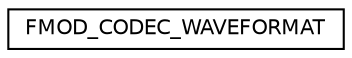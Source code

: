 digraph "Graphical Class Hierarchy"
{
  edge [fontname="Helvetica",fontsize="10",labelfontname="Helvetica",labelfontsize="10"];
  node [fontname="Helvetica",fontsize="10",shape=record];
  rankdir="LR";
  Node1 [label="FMOD_CODEC_WAVEFORMAT",height=0.2,width=0.4,color="black", fillcolor="white", style="filled",URL="$struct_f_m_o_d___c_o_d_e_c___w_a_v_e_f_o_r_m_a_t.html"];
}
